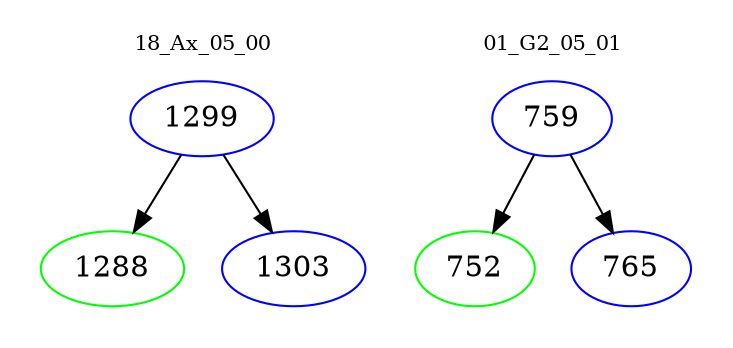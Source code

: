 digraph{
subgraph cluster_0 {
color = white
label = "18_Ax_05_00";
fontsize=10;
T0_1299 [label="1299", color="blue"]
T0_1299 -> T0_1288 [color="black"]
T0_1288 [label="1288", color="green"]
T0_1299 -> T0_1303 [color="black"]
T0_1303 [label="1303", color="blue"]
}
subgraph cluster_1 {
color = white
label = "01_G2_05_01";
fontsize=10;
T1_759 [label="759", color="blue"]
T1_759 -> T1_752 [color="black"]
T1_752 [label="752", color="green"]
T1_759 -> T1_765 [color="black"]
T1_765 [label="765", color="blue"]
}
}
